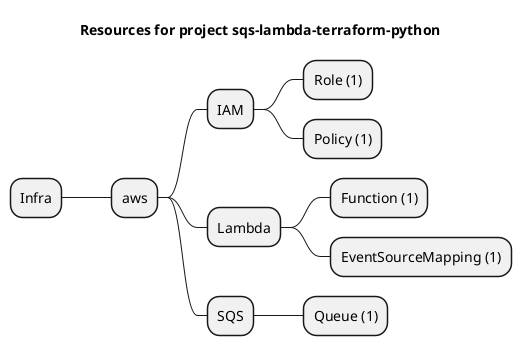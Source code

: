 @startmindmap
title Resources for project sqs-lambda-terraform-python
skinparam monochrome true
+ Infra
++ aws
+++ IAM
++++ Role (1)
++++ Policy (1)
+++ Lambda
++++ Function (1)
++++ EventSourceMapping (1)
+++ SQS
++++ Queue (1)
@endmindmap